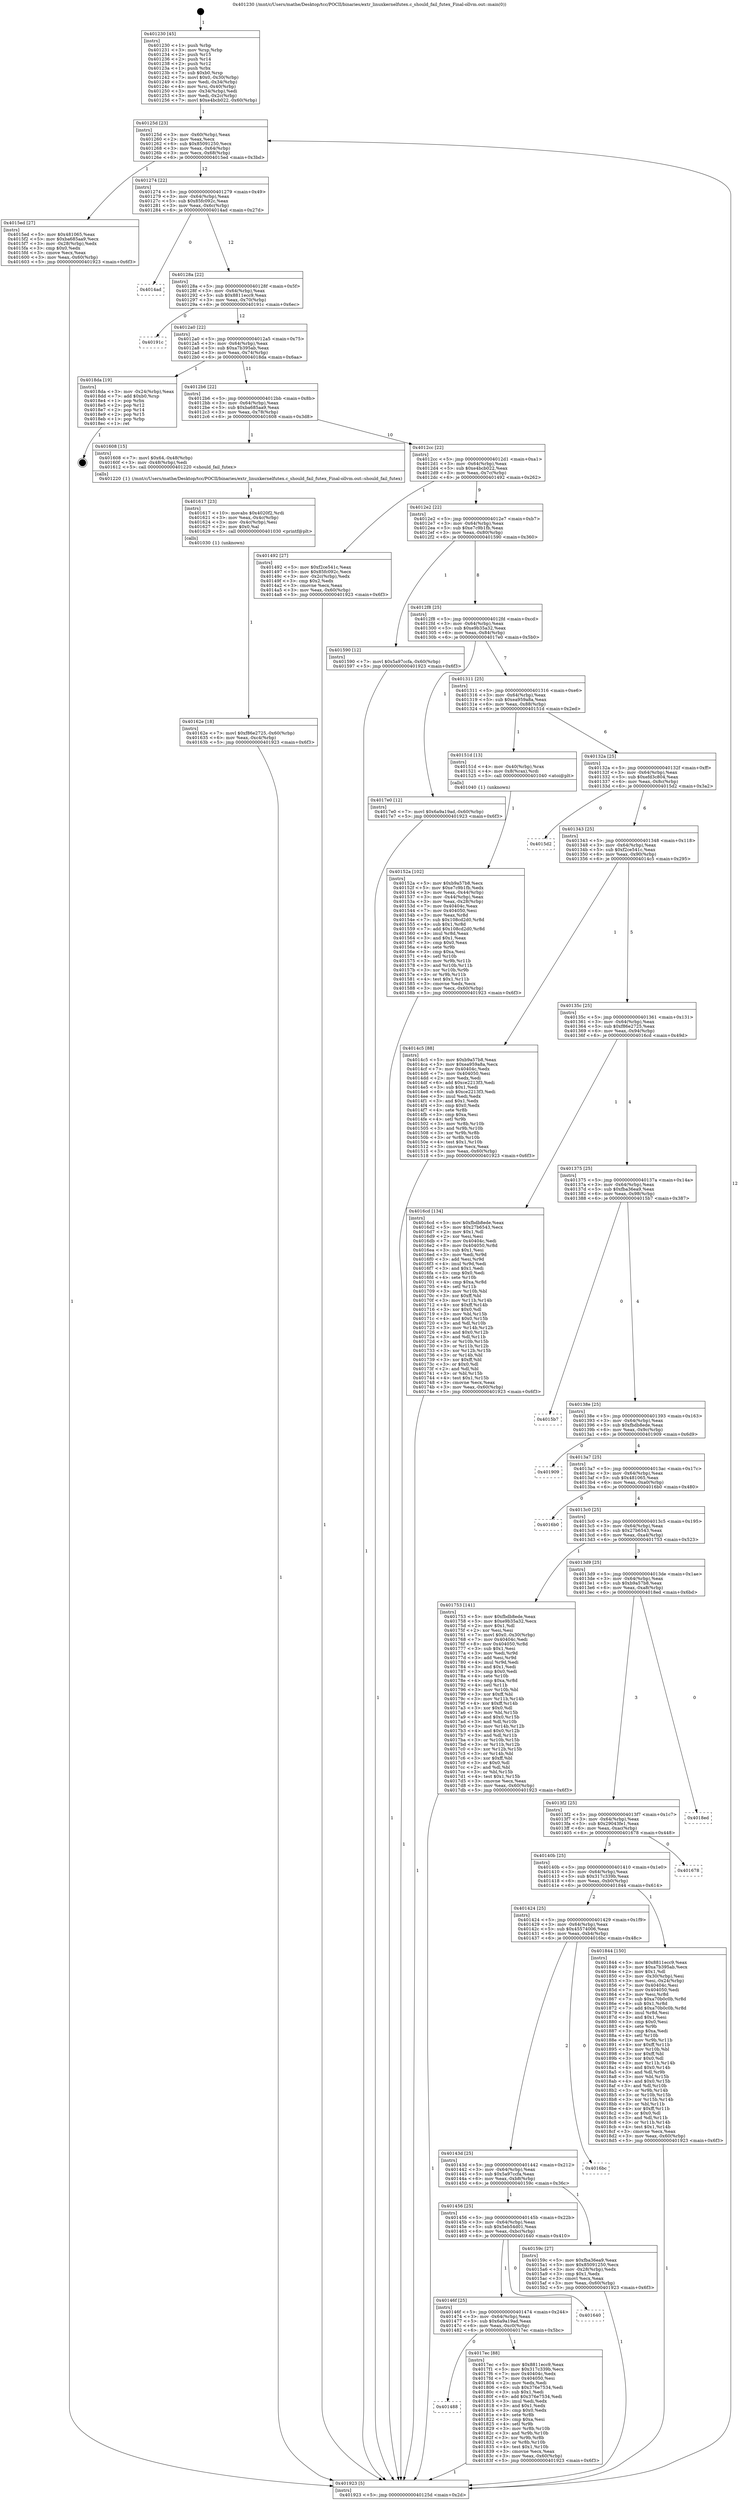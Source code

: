 digraph "0x401230" {
  label = "0x401230 (/mnt/c/Users/mathe/Desktop/tcc/POCII/binaries/extr_linuxkernelfutex.c_should_fail_futex_Final-ollvm.out::main(0))"
  labelloc = "t"
  node[shape=record]

  Entry [label="",width=0.3,height=0.3,shape=circle,fillcolor=black,style=filled]
  "0x40125d" [label="{
     0x40125d [23]\l
     | [instrs]\l
     &nbsp;&nbsp;0x40125d \<+3\>: mov -0x60(%rbp),%eax\l
     &nbsp;&nbsp;0x401260 \<+2\>: mov %eax,%ecx\l
     &nbsp;&nbsp;0x401262 \<+6\>: sub $0x85091250,%ecx\l
     &nbsp;&nbsp;0x401268 \<+3\>: mov %eax,-0x64(%rbp)\l
     &nbsp;&nbsp;0x40126b \<+3\>: mov %ecx,-0x68(%rbp)\l
     &nbsp;&nbsp;0x40126e \<+6\>: je 00000000004015ed \<main+0x3bd\>\l
  }"]
  "0x4015ed" [label="{
     0x4015ed [27]\l
     | [instrs]\l
     &nbsp;&nbsp;0x4015ed \<+5\>: mov $0x481065,%eax\l
     &nbsp;&nbsp;0x4015f2 \<+5\>: mov $0xba685aa9,%ecx\l
     &nbsp;&nbsp;0x4015f7 \<+3\>: mov -0x28(%rbp),%edx\l
     &nbsp;&nbsp;0x4015fa \<+3\>: cmp $0x0,%edx\l
     &nbsp;&nbsp;0x4015fd \<+3\>: cmove %ecx,%eax\l
     &nbsp;&nbsp;0x401600 \<+3\>: mov %eax,-0x60(%rbp)\l
     &nbsp;&nbsp;0x401603 \<+5\>: jmp 0000000000401923 \<main+0x6f3\>\l
  }"]
  "0x401274" [label="{
     0x401274 [22]\l
     | [instrs]\l
     &nbsp;&nbsp;0x401274 \<+5\>: jmp 0000000000401279 \<main+0x49\>\l
     &nbsp;&nbsp;0x401279 \<+3\>: mov -0x64(%rbp),%eax\l
     &nbsp;&nbsp;0x40127c \<+5\>: sub $0x85fc092c,%eax\l
     &nbsp;&nbsp;0x401281 \<+3\>: mov %eax,-0x6c(%rbp)\l
     &nbsp;&nbsp;0x401284 \<+6\>: je 00000000004014ad \<main+0x27d\>\l
  }"]
  Exit [label="",width=0.3,height=0.3,shape=circle,fillcolor=black,style=filled,peripheries=2]
  "0x4014ad" [label="{
     0x4014ad\l
  }", style=dashed]
  "0x40128a" [label="{
     0x40128a [22]\l
     | [instrs]\l
     &nbsp;&nbsp;0x40128a \<+5\>: jmp 000000000040128f \<main+0x5f\>\l
     &nbsp;&nbsp;0x40128f \<+3\>: mov -0x64(%rbp),%eax\l
     &nbsp;&nbsp;0x401292 \<+5\>: sub $0x8811ecc9,%eax\l
     &nbsp;&nbsp;0x401297 \<+3\>: mov %eax,-0x70(%rbp)\l
     &nbsp;&nbsp;0x40129a \<+6\>: je 000000000040191c \<main+0x6ec\>\l
  }"]
  "0x401488" [label="{
     0x401488\l
  }", style=dashed]
  "0x40191c" [label="{
     0x40191c\l
  }", style=dashed]
  "0x4012a0" [label="{
     0x4012a0 [22]\l
     | [instrs]\l
     &nbsp;&nbsp;0x4012a0 \<+5\>: jmp 00000000004012a5 \<main+0x75\>\l
     &nbsp;&nbsp;0x4012a5 \<+3\>: mov -0x64(%rbp),%eax\l
     &nbsp;&nbsp;0x4012a8 \<+5\>: sub $0xa7b395ab,%eax\l
     &nbsp;&nbsp;0x4012ad \<+3\>: mov %eax,-0x74(%rbp)\l
     &nbsp;&nbsp;0x4012b0 \<+6\>: je 00000000004018da \<main+0x6aa\>\l
  }"]
  "0x4017ec" [label="{
     0x4017ec [88]\l
     | [instrs]\l
     &nbsp;&nbsp;0x4017ec \<+5\>: mov $0x8811ecc9,%eax\l
     &nbsp;&nbsp;0x4017f1 \<+5\>: mov $0x317c339b,%ecx\l
     &nbsp;&nbsp;0x4017f6 \<+7\>: mov 0x40404c,%edx\l
     &nbsp;&nbsp;0x4017fd \<+7\>: mov 0x404050,%esi\l
     &nbsp;&nbsp;0x401804 \<+2\>: mov %edx,%edi\l
     &nbsp;&nbsp;0x401806 \<+6\>: sub $0x376e7534,%edi\l
     &nbsp;&nbsp;0x40180c \<+3\>: sub $0x1,%edi\l
     &nbsp;&nbsp;0x40180f \<+6\>: add $0x376e7534,%edi\l
     &nbsp;&nbsp;0x401815 \<+3\>: imul %edi,%edx\l
     &nbsp;&nbsp;0x401818 \<+3\>: and $0x1,%edx\l
     &nbsp;&nbsp;0x40181b \<+3\>: cmp $0x0,%edx\l
     &nbsp;&nbsp;0x40181e \<+4\>: sete %r8b\l
     &nbsp;&nbsp;0x401822 \<+3\>: cmp $0xa,%esi\l
     &nbsp;&nbsp;0x401825 \<+4\>: setl %r9b\l
     &nbsp;&nbsp;0x401829 \<+3\>: mov %r8b,%r10b\l
     &nbsp;&nbsp;0x40182c \<+3\>: and %r9b,%r10b\l
     &nbsp;&nbsp;0x40182f \<+3\>: xor %r9b,%r8b\l
     &nbsp;&nbsp;0x401832 \<+3\>: or %r8b,%r10b\l
     &nbsp;&nbsp;0x401835 \<+4\>: test $0x1,%r10b\l
     &nbsp;&nbsp;0x401839 \<+3\>: cmovne %ecx,%eax\l
     &nbsp;&nbsp;0x40183c \<+3\>: mov %eax,-0x60(%rbp)\l
     &nbsp;&nbsp;0x40183f \<+5\>: jmp 0000000000401923 \<main+0x6f3\>\l
  }"]
  "0x4018da" [label="{
     0x4018da [19]\l
     | [instrs]\l
     &nbsp;&nbsp;0x4018da \<+3\>: mov -0x24(%rbp),%eax\l
     &nbsp;&nbsp;0x4018dd \<+7\>: add $0xb0,%rsp\l
     &nbsp;&nbsp;0x4018e4 \<+1\>: pop %rbx\l
     &nbsp;&nbsp;0x4018e5 \<+2\>: pop %r12\l
     &nbsp;&nbsp;0x4018e7 \<+2\>: pop %r14\l
     &nbsp;&nbsp;0x4018e9 \<+2\>: pop %r15\l
     &nbsp;&nbsp;0x4018eb \<+1\>: pop %rbp\l
     &nbsp;&nbsp;0x4018ec \<+1\>: ret\l
  }"]
  "0x4012b6" [label="{
     0x4012b6 [22]\l
     | [instrs]\l
     &nbsp;&nbsp;0x4012b6 \<+5\>: jmp 00000000004012bb \<main+0x8b\>\l
     &nbsp;&nbsp;0x4012bb \<+3\>: mov -0x64(%rbp),%eax\l
     &nbsp;&nbsp;0x4012be \<+5\>: sub $0xba685aa9,%eax\l
     &nbsp;&nbsp;0x4012c3 \<+3\>: mov %eax,-0x78(%rbp)\l
     &nbsp;&nbsp;0x4012c6 \<+6\>: je 0000000000401608 \<main+0x3d8\>\l
  }"]
  "0x40146f" [label="{
     0x40146f [25]\l
     | [instrs]\l
     &nbsp;&nbsp;0x40146f \<+5\>: jmp 0000000000401474 \<main+0x244\>\l
     &nbsp;&nbsp;0x401474 \<+3\>: mov -0x64(%rbp),%eax\l
     &nbsp;&nbsp;0x401477 \<+5\>: sub $0x6a9a19ad,%eax\l
     &nbsp;&nbsp;0x40147c \<+6\>: mov %eax,-0xc0(%rbp)\l
     &nbsp;&nbsp;0x401482 \<+6\>: je 00000000004017ec \<main+0x5bc\>\l
  }"]
  "0x401608" [label="{
     0x401608 [15]\l
     | [instrs]\l
     &nbsp;&nbsp;0x401608 \<+7\>: movl $0x64,-0x48(%rbp)\l
     &nbsp;&nbsp;0x40160f \<+3\>: mov -0x48(%rbp),%edi\l
     &nbsp;&nbsp;0x401612 \<+5\>: call 0000000000401220 \<should_fail_futex\>\l
     | [calls]\l
     &nbsp;&nbsp;0x401220 \{1\} (/mnt/c/Users/mathe/Desktop/tcc/POCII/binaries/extr_linuxkernelfutex.c_should_fail_futex_Final-ollvm.out::should_fail_futex)\l
  }"]
  "0x4012cc" [label="{
     0x4012cc [22]\l
     | [instrs]\l
     &nbsp;&nbsp;0x4012cc \<+5\>: jmp 00000000004012d1 \<main+0xa1\>\l
     &nbsp;&nbsp;0x4012d1 \<+3\>: mov -0x64(%rbp),%eax\l
     &nbsp;&nbsp;0x4012d4 \<+5\>: sub $0xe4bcb022,%eax\l
     &nbsp;&nbsp;0x4012d9 \<+3\>: mov %eax,-0x7c(%rbp)\l
     &nbsp;&nbsp;0x4012dc \<+6\>: je 0000000000401492 \<main+0x262\>\l
  }"]
  "0x401640" [label="{
     0x401640\l
  }", style=dashed]
  "0x401492" [label="{
     0x401492 [27]\l
     | [instrs]\l
     &nbsp;&nbsp;0x401492 \<+5\>: mov $0xf2ce541c,%eax\l
     &nbsp;&nbsp;0x401497 \<+5\>: mov $0x85fc092c,%ecx\l
     &nbsp;&nbsp;0x40149c \<+3\>: mov -0x2c(%rbp),%edx\l
     &nbsp;&nbsp;0x40149f \<+3\>: cmp $0x2,%edx\l
     &nbsp;&nbsp;0x4014a2 \<+3\>: cmovne %ecx,%eax\l
     &nbsp;&nbsp;0x4014a5 \<+3\>: mov %eax,-0x60(%rbp)\l
     &nbsp;&nbsp;0x4014a8 \<+5\>: jmp 0000000000401923 \<main+0x6f3\>\l
  }"]
  "0x4012e2" [label="{
     0x4012e2 [22]\l
     | [instrs]\l
     &nbsp;&nbsp;0x4012e2 \<+5\>: jmp 00000000004012e7 \<main+0xb7\>\l
     &nbsp;&nbsp;0x4012e7 \<+3\>: mov -0x64(%rbp),%eax\l
     &nbsp;&nbsp;0x4012ea \<+5\>: sub $0xe7c9b1fb,%eax\l
     &nbsp;&nbsp;0x4012ef \<+3\>: mov %eax,-0x80(%rbp)\l
     &nbsp;&nbsp;0x4012f2 \<+6\>: je 0000000000401590 \<main+0x360\>\l
  }"]
  "0x401923" [label="{
     0x401923 [5]\l
     | [instrs]\l
     &nbsp;&nbsp;0x401923 \<+5\>: jmp 000000000040125d \<main+0x2d\>\l
  }"]
  "0x401230" [label="{
     0x401230 [45]\l
     | [instrs]\l
     &nbsp;&nbsp;0x401230 \<+1\>: push %rbp\l
     &nbsp;&nbsp;0x401231 \<+3\>: mov %rsp,%rbp\l
     &nbsp;&nbsp;0x401234 \<+2\>: push %r15\l
     &nbsp;&nbsp;0x401236 \<+2\>: push %r14\l
     &nbsp;&nbsp;0x401238 \<+2\>: push %r12\l
     &nbsp;&nbsp;0x40123a \<+1\>: push %rbx\l
     &nbsp;&nbsp;0x40123b \<+7\>: sub $0xb0,%rsp\l
     &nbsp;&nbsp;0x401242 \<+7\>: movl $0x0,-0x30(%rbp)\l
     &nbsp;&nbsp;0x401249 \<+3\>: mov %edi,-0x34(%rbp)\l
     &nbsp;&nbsp;0x40124c \<+4\>: mov %rsi,-0x40(%rbp)\l
     &nbsp;&nbsp;0x401250 \<+3\>: mov -0x34(%rbp),%edi\l
     &nbsp;&nbsp;0x401253 \<+3\>: mov %edi,-0x2c(%rbp)\l
     &nbsp;&nbsp;0x401256 \<+7\>: movl $0xe4bcb022,-0x60(%rbp)\l
  }"]
  "0x40162e" [label="{
     0x40162e [18]\l
     | [instrs]\l
     &nbsp;&nbsp;0x40162e \<+7\>: movl $0xf86e2725,-0x60(%rbp)\l
     &nbsp;&nbsp;0x401635 \<+6\>: mov %eax,-0xc4(%rbp)\l
     &nbsp;&nbsp;0x40163b \<+5\>: jmp 0000000000401923 \<main+0x6f3\>\l
  }"]
  "0x401590" [label="{
     0x401590 [12]\l
     | [instrs]\l
     &nbsp;&nbsp;0x401590 \<+7\>: movl $0x5a97ccfa,-0x60(%rbp)\l
     &nbsp;&nbsp;0x401597 \<+5\>: jmp 0000000000401923 \<main+0x6f3\>\l
  }"]
  "0x4012f8" [label="{
     0x4012f8 [25]\l
     | [instrs]\l
     &nbsp;&nbsp;0x4012f8 \<+5\>: jmp 00000000004012fd \<main+0xcd\>\l
     &nbsp;&nbsp;0x4012fd \<+3\>: mov -0x64(%rbp),%eax\l
     &nbsp;&nbsp;0x401300 \<+5\>: sub $0xe9b35a32,%eax\l
     &nbsp;&nbsp;0x401305 \<+6\>: mov %eax,-0x84(%rbp)\l
     &nbsp;&nbsp;0x40130b \<+6\>: je 00000000004017e0 \<main+0x5b0\>\l
  }"]
  "0x401617" [label="{
     0x401617 [23]\l
     | [instrs]\l
     &nbsp;&nbsp;0x401617 \<+10\>: movabs $0x4020f2,%rdi\l
     &nbsp;&nbsp;0x401621 \<+3\>: mov %eax,-0x4c(%rbp)\l
     &nbsp;&nbsp;0x401624 \<+3\>: mov -0x4c(%rbp),%esi\l
     &nbsp;&nbsp;0x401627 \<+2\>: mov $0x0,%al\l
     &nbsp;&nbsp;0x401629 \<+5\>: call 0000000000401030 \<printf@plt\>\l
     | [calls]\l
     &nbsp;&nbsp;0x401030 \{1\} (unknown)\l
  }"]
  "0x4017e0" [label="{
     0x4017e0 [12]\l
     | [instrs]\l
     &nbsp;&nbsp;0x4017e0 \<+7\>: movl $0x6a9a19ad,-0x60(%rbp)\l
     &nbsp;&nbsp;0x4017e7 \<+5\>: jmp 0000000000401923 \<main+0x6f3\>\l
  }"]
  "0x401311" [label="{
     0x401311 [25]\l
     | [instrs]\l
     &nbsp;&nbsp;0x401311 \<+5\>: jmp 0000000000401316 \<main+0xe6\>\l
     &nbsp;&nbsp;0x401316 \<+3\>: mov -0x64(%rbp),%eax\l
     &nbsp;&nbsp;0x401319 \<+5\>: sub $0xea959a8a,%eax\l
     &nbsp;&nbsp;0x40131e \<+6\>: mov %eax,-0x88(%rbp)\l
     &nbsp;&nbsp;0x401324 \<+6\>: je 000000000040151d \<main+0x2ed\>\l
  }"]
  "0x401456" [label="{
     0x401456 [25]\l
     | [instrs]\l
     &nbsp;&nbsp;0x401456 \<+5\>: jmp 000000000040145b \<main+0x22b\>\l
     &nbsp;&nbsp;0x40145b \<+3\>: mov -0x64(%rbp),%eax\l
     &nbsp;&nbsp;0x40145e \<+5\>: sub $0x5eb54d01,%eax\l
     &nbsp;&nbsp;0x401463 \<+6\>: mov %eax,-0xbc(%rbp)\l
     &nbsp;&nbsp;0x401469 \<+6\>: je 0000000000401640 \<main+0x410\>\l
  }"]
  "0x40151d" [label="{
     0x40151d [13]\l
     | [instrs]\l
     &nbsp;&nbsp;0x40151d \<+4\>: mov -0x40(%rbp),%rax\l
     &nbsp;&nbsp;0x401521 \<+4\>: mov 0x8(%rax),%rdi\l
     &nbsp;&nbsp;0x401525 \<+5\>: call 0000000000401040 \<atoi@plt\>\l
     | [calls]\l
     &nbsp;&nbsp;0x401040 \{1\} (unknown)\l
  }"]
  "0x40132a" [label="{
     0x40132a [25]\l
     | [instrs]\l
     &nbsp;&nbsp;0x40132a \<+5\>: jmp 000000000040132f \<main+0xff\>\l
     &nbsp;&nbsp;0x40132f \<+3\>: mov -0x64(%rbp),%eax\l
     &nbsp;&nbsp;0x401332 \<+5\>: sub $0xefd3c804,%eax\l
     &nbsp;&nbsp;0x401337 \<+6\>: mov %eax,-0x8c(%rbp)\l
     &nbsp;&nbsp;0x40133d \<+6\>: je 00000000004015d2 \<main+0x3a2\>\l
  }"]
  "0x40159c" [label="{
     0x40159c [27]\l
     | [instrs]\l
     &nbsp;&nbsp;0x40159c \<+5\>: mov $0xfba36ea9,%eax\l
     &nbsp;&nbsp;0x4015a1 \<+5\>: mov $0x85091250,%ecx\l
     &nbsp;&nbsp;0x4015a6 \<+3\>: mov -0x28(%rbp),%edx\l
     &nbsp;&nbsp;0x4015a9 \<+3\>: cmp $0x1,%edx\l
     &nbsp;&nbsp;0x4015ac \<+3\>: cmovl %ecx,%eax\l
     &nbsp;&nbsp;0x4015af \<+3\>: mov %eax,-0x60(%rbp)\l
     &nbsp;&nbsp;0x4015b2 \<+5\>: jmp 0000000000401923 \<main+0x6f3\>\l
  }"]
  "0x4015d2" [label="{
     0x4015d2\l
  }", style=dashed]
  "0x401343" [label="{
     0x401343 [25]\l
     | [instrs]\l
     &nbsp;&nbsp;0x401343 \<+5\>: jmp 0000000000401348 \<main+0x118\>\l
     &nbsp;&nbsp;0x401348 \<+3\>: mov -0x64(%rbp),%eax\l
     &nbsp;&nbsp;0x40134b \<+5\>: sub $0xf2ce541c,%eax\l
     &nbsp;&nbsp;0x401350 \<+6\>: mov %eax,-0x90(%rbp)\l
     &nbsp;&nbsp;0x401356 \<+6\>: je 00000000004014c5 \<main+0x295\>\l
  }"]
  "0x40143d" [label="{
     0x40143d [25]\l
     | [instrs]\l
     &nbsp;&nbsp;0x40143d \<+5\>: jmp 0000000000401442 \<main+0x212\>\l
     &nbsp;&nbsp;0x401442 \<+3\>: mov -0x64(%rbp),%eax\l
     &nbsp;&nbsp;0x401445 \<+5\>: sub $0x5a97ccfa,%eax\l
     &nbsp;&nbsp;0x40144a \<+6\>: mov %eax,-0xb8(%rbp)\l
     &nbsp;&nbsp;0x401450 \<+6\>: je 000000000040159c \<main+0x36c\>\l
  }"]
  "0x4014c5" [label="{
     0x4014c5 [88]\l
     | [instrs]\l
     &nbsp;&nbsp;0x4014c5 \<+5\>: mov $0xb9a57b8,%eax\l
     &nbsp;&nbsp;0x4014ca \<+5\>: mov $0xea959a8a,%ecx\l
     &nbsp;&nbsp;0x4014cf \<+7\>: mov 0x40404c,%edx\l
     &nbsp;&nbsp;0x4014d6 \<+7\>: mov 0x404050,%esi\l
     &nbsp;&nbsp;0x4014dd \<+2\>: mov %edx,%edi\l
     &nbsp;&nbsp;0x4014df \<+6\>: add $0xce2213f3,%edi\l
     &nbsp;&nbsp;0x4014e5 \<+3\>: sub $0x1,%edi\l
     &nbsp;&nbsp;0x4014e8 \<+6\>: sub $0xce2213f3,%edi\l
     &nbsp;&nbsp;0x4014ee \<+3\>: imul %edi,%edx\l
     &nbsp;&nbsp;0x4014f1 \<+3\>: and $0x1,%edx\l
     &nbsp;&nbsp;0x4014f4 \<+3\>: cmp $0x0,%edx\l
     &nbsp;&nbsp;0x4014f7 \<+4\>: sete %r8b\l
     &nbsp;&nbsp;0x4014fb \<+3\>: cmp $0xa,%esi\l
     &nbsp;&nbsp;0x4014fe \<+4\>: setl %r9b\l
     &nbsp;&nbsp;0x401502 \<+3\>: mov %r8b,%r10b\l
     &nbsp;&nbsp;0x401505 \<+3\>: and %r9b,%r10b\l
     &nbsp;&nbsp;0x401508 \<+3\>: xor %r9b,%r8b\l
     &nbsp;&nbsp;0x40150b \<+3\>: or %r8b,%r10b\l
     &nbsp;&nbsp;0x40150e \<+4\>: test $0x1,%r10b\l
     &nbsp;&nbsp;0x401512 \<+3\>: cmovne %ecx,%eax\l
     &nbsp;&nbsp;0x401515 \<+3\>: mov %eax,-0x60(%rbp)\l
     &nbsp;&nbsp;0x401518 \<+5\>: jmp 0000000000401923 \<main+0x6f3\>\l
  }"]
  "0x40135c" [label="{
     0x40135c [25]\l
     | [instrs]\l
     &nbsp;&nbsp;0x40135c \<+5\>: jmp 0000000000401361 \<main+0x131\>\l
     &nbsp;&nbsp;0x401361 \<+3\>: mov -0x64(%rbp),%eax\l
     &nbsp;&nbsp;0x401364 \<+5\>: sub $0xf86e2725,%eax\l
     &nbsp;&nbsp;0x401369 \<+6\>: mov %eax,-0x94(%rbp)\l
     &nbsp;&nbsp;0x40136f \<+6\>: je 00000000004016cd \<main+0x49d\>\l
  }"]
  "0x40152a" [label="{
     0x40152a [102]\l
     | [instrs]\l
     &nbsp;&nbsp;0x40152a \<+5\>: mov $0xb9a57b8,%ecx\l
     &nbsp;&nbsp;0x40152f \<+5\>: mov $0xe7c9b1fb,%edx\l
     &nbsp;&nbsp;0x401534 \<+3\>: mov %eax,-0x44(%rbp)\l
     &nbsp;&nbsp;0x401537 \<+3\>: mov -0x44(%rbp),%eax\l
     &nbsp;&nbsp;0x40153a \<+3\>: mov %eax,-0x28(%rbp)\l
     &nbsp;&nbsp;0x40153d \<+7\>: mov 0x40404c,%eax\l
     &nbsp;&nbsp;0x401544 \<+7\>: mov 0x404050,%esi\l
     &nbsp;&nbsp;0x40154b \<+3\>: mov %eax,%r8d\l
     &nbsp;&nbsp;0x40154e \<+7\>: sub $0x108cd2d0,%r8d\l
     &nbsp;&nbsp;0x401555 \<+4\>: sub $0x1,%r8d\l
     &nbsp;&nbsp;0x401559 \<+7\>: add $0x108cd2d0,%r8d\l
     &nbsp;&nbsp;0x401560 \<+4\>: imul %r8d,%eax\l
     &nbsp;&nbsp;0x401564 \<+3\>: and $0x1,%eax\l
     &nbsp;&nbsp;0x401567 \<+3\>: cmp $0x0,%eax\l
     &nbsp;&nbsp;0x40156a \<+4\>: sete %r9b\l
     &nbsp;&nbsp;0x40156e \<+3\>: cmp $0xa,%esi\l
     &nbsp;&nbsp;0x401571 \<+4\>: setl %r10b\l
     &nbsp;&nbsp;0x401575 \<+3\>: mov %r9b,%r11b\l
     &nbsp;&nbsp;0x401578 \<+3\>: and %r10b,%r11b\l
     &nbsp;&nbsp;0x40157b \<+3\>: xor %r10b,%r9b\l
     &nbsp;&nbsp;0x40157e \<+3\>: or %r9b,%r11b\l
     &nbsp;&nbsp;0x401581 \<+4\>: test $0x1,%r11b\l
     &nbsp;&nbsp;0x401585 \<+3\>: cmovne %edx,%ecx\l
     &nbsp;&nbsp;0x401588 \<+3\>: mov %ecx,-0x60(%rbp)\l
     &nbsp;&nbsp;0x40158b \<+5\>: jmp 0000000000401923 \<main+0x6f3\>\l
  }"]
  "0x4016bc" [label="{
     0x4016bc\l
  }", style=dashed]
  "0x4016cd" [label="{
     0x4016cd [134]\l
     | [instrs]\l
     &nbsp;&nbsp;0x4016cd \<+5\>: mov $0xfbdb8ede,%eax\l
     &nbsp;&nbsp;0x4016d2 \<+5\>: mov $0x27b6543,%ecx\l
     &nbsp;&nbsp;0x4016d7 \<+2\>: mov $0x1,%dl\l
     &nbsp;&nbsp;0x4016d9 \<+2\>: xor %esi,%esi\l
     &nbsp;&nbsp;0x4016db \<+7\>: mov 0x40404c,%edi\l
     &nbsp;&nbsp;0x4016e2 \<+8\>: mov 0x404050,%r8d\l
     &nbsp;&nbsp;0x4016ea \<+3\>: sub $0x1,%esi\l
     &nbsp;&nbsp;0x4016ed \<+3\>: mov %edi,%r9d\l
     &nbsp;&nbsp;0x4016f0 \<+3\>: add %esi,%r9d\l
     &nbsp;&nbsp;0x4016f3 \<+4\>: imul %r9d,%edi\l
     &nbsp;&nbsp;0x4016f7 \<+3\>: and $0x1,%edi\l
     &nbsp;&nbsp;0x4016fa \<+3\>: cmp $0x0,%edi\l
     &nbsp;&nbsp;0x4016fd \<+4\>: sete %r10b\l
     &nbsp;&nbsp;0x401701 \<+4\>: cmp $0xa,%r8d\l
     &nbsp;&nbsp;0x401705 \<+4\>: setl %r11b\l
     &nbsp;&nbsp;0x401709 \<+3\>: mov %r10b,%bl\l
     &nbsp;&nbsp;0x40170c \<+3\>: xor $0xff,%bl\l
     &nbsp;&nbsp;0x40170f \<+3\>: mov %r11b,%r14b\l
     &nbsp;&nbsp;0x401712 \<+4\>: xor $0xff,%r14b\l
     &nbsp;&nbsp;0x401716 \<+3\>: xor $0x0,%dl\l
     &nbsp;&nbsp;0x401719 \<+3\>: mov %bl,%r15b\l
     &nbsp;&nbsp;0x40171c \<+4\>: and $0x0,%r15b\l
     &nbsp;&nbsp;0x401720 \<+3\>: and %dl,%r10b\l
     &nbsp;&nbsp;0x401723 \<+3\>: mov %r14b,%r12b\l
     &nbsp;&nbsp;0x401726 \<+4\>: and $0x0,%r12b\l
     &nbsp;&nbsp;0x40172a \<+3\>: and %dl,%r11b\l
     &nbsp;&nbsp;0x40172d \<+3\>: or %r10b,%r15b\l
     &nbsp;&nbsp;0x401730 \<+3\>: or %r11b,%r12b\l
     &nbsp;&nbsp;0x401733 \<+3\>: xor %r12b,%r15b\l
     &nbsp;&nbsp;0x401736 \<+3\>: or %r14b,%bl\l
     &nbsp;&nbsp;0x401739 \<+3\>: xor $0xff,%bl\l
     &nbsp;&nbsp;0x40173c \<+3\>: or $0x0,%dl\l
     &nbsp;&nbsp;0x40173f \<+2\>: and %dl,%bl\l
     &nbsp;&nbsp;0x401741 \<+3\>: or %bl,%r15b\l
     &nbsp;&nbsp;0x401744 \<+4\>: test $0x1,%r15b\l
     &nbsp;&nbsp;0x401748 \<+3\>: cmovne %ecx,%eax\l
     &nbsp;&nbsp;0x40174b \<+3\>: mov %eax,-0x60(%rbp)\l
     &nbsp;&nbsp;0x40174e \<+5\>: jmp 0000000000401923 \<main+0x6f3\>\l
  }"]
  "0x401375" [label="{
     0x401375 [25]\l
     | [instrs]\l
     &nbsp;&nbsp;0x401375 \<+5\>: jmp 000000000040137a \<main+0x14a\>\l
     &nbsp;&nbsp;0x40137a \<+3\>: mov -0x64(%rbp),%eax\l
     &nbsp;&nbsp;0x40137d \<+5\>: sub $0xfba36ea9,%eax\l
     &nbsp;&nbsp;0x401382 \<+6\>: mov %eax,-0x98(%rbp)\l
     &nbsp;&nbsp;0x401388 \<+6\>: je 00000000004015b7 \<main+0x387\>\l
  }"]
  "0x401424" [label="{
     0x401424 [25]\l
     | [instrs]\l
     &nbsp;&nbsp;0x401424 \<+5\>: jmp 0000000000401429 \<main+0x1f9\>\l
     &nbsp;&nbsp;0x401429 \<+3\>: mov -0x64(%rbp),%eax\l
     &nbsp;&nbsp;0x40142c \<+5\>: sub $0x45574006,%eax\l
     &nbsp;&nbsp;0x401431 \<+6\>: mov %eax,-0xb4(%rbp)\l
     &nbsp;&nbsp;0x401437 \<+6\>: je 00000000004016bc \<main+0x48c\>\l
  }"]
  "0x4015b7" [label="{
     0x4015b7\l
  }", style=dashed]
  "0x40138e" [label="{
     0x40138e [25]\l
     | [instrs]\l
     &nbsp;&nbsp;0x40138e \<+5\>: jmp 0000000000401393 \<main+0x163\>\l
     &nbsp;&nbsp;0x401393 \<+3\>: mov -0x64(%rbp),%eax\l
     &nbsp;&nbsp;0x401396 \<+5\>: sub $0xfbdb8ede,%eax\l
     &nbsp;&nbsp;0x40139b \<+6\>: mov %eax,-0x9c(%rbp)\l
     &nbsp;&nbsp;0x4013a1 \<+6\>: je 0000000000401909 \<main+0x6d9\>\l
  }"]
  "0x401844" [label="{
     0x401844 [150]\l
     | [instrs]\l
     &nbsp;&nbsp;0x401844 \<+5\>: mov $0x8811ecc9,%eax\l
     &nbsp;&nbsp;0x401849 \<+5\>: mov $0xa7b395ab,%ecx\l
     &nbsp;&nbsp;0x40184e \<+2\>: mov $0x1,%dl\l
     &nbsp;&nbsp;0x401850 \<+3\>: mov -0x30(%rbp),%esi\l
     &nbsp;&nbsp;0x401853 \<+3\>: mov %esi,-0x24(%rbp)\l
     &nbsp;&nbsp;0x401856 \<+7\>: mov 0x40404c,%esi\l
     &nbsp;&nbsp;0x40185d \<+7\>: mov 0x404050,%edi\l
     &nbsp;&nbsp;0x401864 \<+3\>: mov %esi,%r8d\l
     &nbsp;&nbsp;0x401867 \<+7\>: sub $0xa70b0c0b,%r8d\l
     &nbsp;&nbsp;0x40186e \<+4\>: sub $0x1,%r8d\l
     &nbsp;&nbsp;0x401872 \<+7\>: add $0xa70b0c0b,%r8d\l
     &nbsp;&nbsp;0x401879 \<+4\>: imul %r8d,%esi\l
     &nbsp;&nbsp;0x40187d \<+3\>: and $0x1,%esi\l
     &nbsp;&nbsp;0x401880 \<+3\>: cmp $0x0,%esi\l
     &nbsp;&nbsp;0x401883 \<+4\>: sete %r9b\l
     &nbsp;&nbsp;0x401887 \<+3\>: cmp $0xa,%edi\l
     &nbsp;&nbsp;0x40188a \<+4\>: setl %r10b\l
     &nbsp;&nbsp;0x40188e \<+3\>: mov %r9b,%r11b\l
     &nbsp;&nbsp;0x401891 \<+4\>: xor $0xff,%r11b\l
     &nbsp;&nbsp;0x401895 \<+3\>: mov %r10b,%bl\l
     &nbsp;&nbsp;0x401898 \<+3\>: xor $0xff,%bl\l
     &nbsp;&nbsp;0x40189b \<+3\>: xor $0x0,%dl\l
     &nbsp;&nbsp;0x40189e \<+3\>: mov %r11b,%r14b\l
     &nbsp;&nbsp;0x4018a1 \<+4\>: and $0x0,%r14b\l
     &nbsp;&nbsp;0x4018a5 \<+3\>: and %dl,%r9b\l
     &nbsp;&nbsp;0x4018a8 \<+3\>: mov %bl,%r15b\l
     &nbsp;&nbsp;0x4018ab \<+4\>: and $0x0,%r15b\l
     &nbsp;&nbsp;0x4018af \<+3\>: and %dl,%r10b\l
     &nbsp;&nbsp;0x4018b2 \<+3\>: or %r9b,%r14b\l
     &nbsp;&nbsp;0x4018b5 \<+3\>: or %r10b,%r15b\l
     &nbsp;&nbsp;0x4018b8 \<+3\>: xor %r15b,%r14b\l
     &nbsp;&nbsp;0x4018bb \<+3\>: or %bl,%r11b\l
     &nbsp;&nbsp;0x4018be \<+4\>: xor $0xff,%r11b\l
     &nbsp;&nbsp;0x4018c2 \<+3\>: or $0x0,%dl\l
     &nbsp;&nbsp;0x4018c5 \<+3\>: and %dl,%r11b\l
     &nbsp;&nbsp;0x4018c8 \<+3\>: or %r11b,%r14b\l
     &nbsp;&nbsp;0x4018cb \<+4\>: test $0x1,%r14b\l
     &nbsp;&nbsp;0x4018cf \<+3\>: cmovne %ecx,%eax\l
     &nbsp;&nbsp;0x4018d2 \<+3\>: mov %eax,-0x60(%rbp)\l
     &nbsp;&nbsp;0x4018d5 \<+5\>: jmp 0000000000401923 \<main+0x6f3\>\l
  }"]
  "0x401909" [label="{
     0x401909\l
  }", style=dashed]
  "0x4013a7" [label="{
     0x4013a7 [25]\l
     | [instrs]\l
     &nbsp;&nbsp;0x4013a7 \<+5\>: jmp 00000000004013ac \<main+0x17c\>\l
     &nbsp;&nbsp;0x4013ac \<+3\>: mov -0x64(%rbp),%eax\l
     &nbsp;&nbsp;0x4013af \<+5\>: sub $0x481065,%eax\l
     &nbsp;&nbsp;0x4013b4 \<+6\>: mov %eax,-0xa0(%rbp)\l
     &nbsp;&nbsp;0x4013ba \<+6\>: je 00000000004016b0 \<main+0x480\>\l
  }"]
  "0x40140b" [label="{
     0x40140b [25]\l
     | [instrs]\l
     &nbsp;&nbsp;0x40140b \<+5\>: jmp 0000000000401410 \<main+0x1e0\>\l
     &nbsp;&nbsp;0x401410 \<+3\>: mov -0x64(%rbp),%eax\l
     &nbsp;&nbsp;0x401413 \<+5\>: sub $0x317c339b,%eax\l
     &nbsp;&nbsp;0x401418 \<+6\>: mov %eax,-0xb0(%rbp)\l
     &nbsp;&nbsp;0x40141e \<+6\>: je 0000000000401844 \<main+0x614\>\l
  }"]
  "0x4016b0" [label="{
     0x4016b0\l
  }", style=dashed]
  "0x4013c0" [label="{
     0x4013c0 [25]\l
     | [instrs]\l
     &nbsp;&nbsp;0x4013c0 \<+5\>: jmp 00000000004013c5 \<main+0x195\>\l
     &nbsp;&nbsp;0x4013c5 \<+3\>: mov -0x64(%rbp),%eax\l
     &nbsp;&nbsp;0x4013c8 \<+5\>: sub $0x27b6543,%eax\l
     &nbsp;&nbsp;0x4013cd \<+6\>: mov %eax,-0xa4(%rbp)\l
     &nbsp;&nbsp;0x4013d3 \<+6\>: je 0000000000401753 \<main+0x523\>\l
  }"]
  "0x401678" [label="{
     0x401678\l
  }", style=dashed]
  "0x401753" [label="{
     0x401753 [141]\l
     | [instrs]\l
     &nbsp;&nbsp;0x401753 \<+5\>: mov $0xfbdb8ede,%eax\l
     &nbsp;&nbsp;0x401758 \<+5\>: mov $0xe9b35a32,%ecx\l
     &nbsp;&nbsp;0x40175d \<+2\>: mov $0x1,%dl\l
     &nbsp;&nbsp;0x40175f \<+2\>: xor %esi,%esi\l
     &nbsp;&nbsp;0x401761 \<+7\>: movl $0x0,-0x30(%rbp)\l
     &nbsp;&nbsp;0x401768 \<+7\>: mov 0x40404c,%edi\l
     &nbsp;&nbsp;0x40176f \<+8\>: mov 0x404050,%r8d\l
     &nbsp;&nbsp;0x401777 \<+3\>: sub $0x1,%esi\l
     &nbsp;&nbsp;0x40177a \<+3\>: mov %edi,%r9d\l
     &nbsp;&nbsp;0x40177d \<+3\>: add %esi,%r9d\l
     &nbsp;&nbsp;0x401780 \<+4\>: imul %r9d,%edi\l
     &nbsp;&nbsp;0x401784 \<+3\>: and $0x1,%edi\l
     &nbsp;&nbsp;0x401787 \<+3\>: cmp $0x0,%edi\l
     &nbsp;&nbsp;0x40178a \<+4\>: sete %r10b\l
     &nbsp;&nbsp;0x40178e \<+4\>: cmp $0xa,%r8d\l
     &nbsp;&nbsp;0x401792 \<+4\>: setl %r11b\l
     &nbsp;&nbsp;0x401796 \<+3\>: mov %r10b,%bl\l
     &nbsp;&nbsp;0x401799 \<+3\>: xor $0xff,%bl\l
     &nbsp;&nbsp;0x40179c \<+3\>: mov %r11b,%r14b\l
     &nbsp;&nbsp;0x40179f \<+4\>: xor $0xff,%r14b\l
     &nbsp;&nbsp;0x4017a3 \<+3\>: xor $0x0,%dl\l
     &nbsp;&nbsp;0x4017a6 \<+3\>: mov %bl,%r15b\l
     &nbsp;&nbsp;0x4017a9 \<+4\>: and $0x0,%r15b\l
     &nbsp;&nbsp;0x4017ad \<+3\>: and %dl,%r10b\l
     &nbsp;&nbsp;0x4017b0 \<+3\>: mov %r14b,%r12b\l
     &nbsp;&nbsp;0x4017b3 \<+4\>: and $0x0,%r12b\l
     &nbsp;&nbsp;0x4017b7 \<+3\>: and %dl,%r11b\l
     &nbsp;&nbsp;0x4017ba \<+3\>: or %r10b,%r15b\l
     &nbsp;&nbsp;0x4017bd \<+3\>: or %r11b,%r12b\l
     &nbsp;&nbsp;0x4017c0 \<+3\>: xor %r12b,%r15b\l
     &nbsp;&nbsp;0x4017c3 \<+3\>: or %r14b,%bl\l
     &nbsp;&nbsp;0x4017c6 \<+3\>: xor $0xff,%bl\l
     &nbsp;&nbsp;0x4017c9 \<+3\>: or $0x0,%dl\l
     &nbsp;&nbsp;0x4017cc \<+2\>: and %dl,%bl\l
     &nbsp;&nbsp;0x4017ce \<+3\>: or %bl,%r15b\l
     &nbsp;&nbsp;0x4017d1 \<+4\>: test $0x1,%r15b\l
     &nbsp;&nbsp;0x4017d5 \<+3\>: cmovne %ecx,%eax\l
     &nbsp;&nbsp;0x4017d8 \<+3\>: mov %eax,-0x60(%rbp)\l
     &nbsp;&nbsp;0x4017db \<+5\>: jmp 0000000000401923 \<main+0x6f3\>\l
  }"]
  "0x4013d9" [label="{
     0x4013d9 [25]\l
     | [instrs]\l
     &nbsp;&nbsp;0x4013d9 \<+5\>: jmp 00000000004013de \<main+0x1ae\>\l
     &nbsp;&nbsp;0x4013de \<+3\>: mov -0x64(%rbp),%eax\l
     &nbsp;&nbsp;0x4013e1 \<+5\>: sub $0xb9a57b8,%eax\l
     &nbsp;&nbsp;0x4013e6 \<+6\>: mov %eax,-0xa8(%rbp)\l
     &nbsp;&nbsp;0x4013ec \<+6\>: je 00000000004018ed \<main+0x6bd\>\l
  }"]
  "0x4013f2" [label="{
     0x4013f2 [25]\l
     | [instrs]\l
     &nbsp;&nbsp;0x4013f2 \<+5\>: jmp 00000000004013f7 \<main+0x1c7\>\l
     &nbsp;&nbsp;0x4013f7 \<+3\>: mov -0x64(%rbp),%eax\l
     &nbsp;&nbsp;0x4013fa \<+5\>: sub $0x29043fe1,%eax\l
     &nbsp;&nbsp;0x4013ff \<+6\>: mov %eax,-0xac(%rbp)\l
     &nbsp;&nbsp;0x401405 \<+6\>: je 0000000000401678 \<main+0x448\>\l
  }"]
  "0x4018ed" [label="{
     0x4018ed\l
  }", style=dashed]
  Entry -> "0x401230" [label=" 1"]
  "0x40125d" -> "0x4015ed" [label=" 1"]
  "0x40125d" -> "0x401274" [label=" 12"]
  "0x4018da" -> Exit [label=" 1"]
  "0x401274" -> "0x4014ad" [label=" 0"]
  "0x401274" -> "0x40128a" [label=" 12"]
  "0x401844" -> "0x401923" [label=" 1"]
  "0x40128a" -> "0x40191c" [label=" 0"]
  "0x40128a" -> "0x4012a0" [label=" 12"]
  "0x4017ec" -> "0x401923" [label=" 1"]
  "0x4012a0" -> "0x4018da" [label=" 1"]
  "0x4012a0" -> "0x4012b6" [label=" 11"]
  "0x40146f" -> "0x401488" [label=" 0"]
  "0x4012b6" -> "0x401608" [label=" 1"]
  "0x4012b6" -> "0x4012cc" [label=" 10"]
  "0x40146f" -> "0x4017ec" [label=" 1"]
  "0x4012cc" -> "0x401492" [label=" 1"]
  "0x4012cc" -> "0x4012e2" [label=" 9"]
  "0x401492" -> "0x401923" [label=" 1"]
  "0x401230" -> "0x40125d" [label=" 1"]
  "0x401923" -> "0x40125d" [label=" 12"]
  "0x401456" -> "0x40146f" [label=" 1"]
  "0x4012e2" -> "0x401590" [label=" 1"]
  "0x4012e2" -> "0x4012f8" [label=" 8"]
  "0x401456" -> "0x401640" [label=" 0"]
  "0x4012f8" -> "0x4017e0" [label=" 1"]
  "0x4012f8" -> "0x401311" [label=" 7"]
  "0x4017e0" -> "0x401923" [label=" 1"]
  "0x401311" -> "0x40151d" [label=" 1"]
  "0x401311" -> "0x40132a" [label=" 6"]
  "0x401753" -> "0x401923" [label=" 1"]
  "0x40132a" -> "0x4015d2" [label=" 0"]
  "0x40132a" -> "0x401343" [label=" 6"]
  "0x4016cd" -> "0x401923" [label=" 1"]
  "0x401343" -> "0x4014c5" [label=" 1"]
  "0x401343" -> "0x40135c" [label=" 5"]
  "0x4014c5" -> "0x401923" [label=" 1"]
  "0x40151d" -> "0x40152a" [label=" 1"]
  "0x40152a" -> "0x401923" [label=" 1"]
  "0x401590" -> "0x401923" [label=" 1"]
  "0x401617" -> "0x40162e" [label=" 1"]
  "0x40135c" -> "0x4016cd" [label=" 1"]
  "0x40135c" -> "0x401375" [label=" 4"]
  "0x401608" -> "0x401617" [label=" 1"]
  "0x401375" -> "0x4015b7" [label=" 0"]
  "0x401375" -> "0x40138e" [label=" 4"]
  "0x40159c" -> "0x401923" [label=" 1"]
  "0x40138e" -> "0x401909" [label=" 0"]
  "0x40138e" -> "0x4013a7" [label=" 4"]
  "0x40143d" -> "0x401456" [label=" 1"]
  "0x4013a7" -> "0x4016b0" [label=" 0"]
  "0x4013a7" -> "0x4013c0" [label=" 4"]
  "0x40162e" -> "0x401923" [label=" 1"]
  "0x4013c0" -> "0x401753" [label=" 1"]
  "0x4013c0" -> "0x4013d9" [label=" 3"]
  "0x401424" -> "0x40143d" [label=" 2"]
  "0x4013d9" -> "0x4018ed" [label=" 0"]
  "0x4013d9" -> "0x4013f2" [label=" 3"]
  "0x401424" -> "0x4016bc" [label=" 0"]
  "0x4013f2" -> "0x401678" [label=" 0"]
  "0x4013f2" -> "0x40140b" [label=" 3"]
  "0x40143d" -> "0x40159c" [label=" 1"]
  "0x40140b" -> "0x401844" [label=" 1"]
  "0x40140b" -> "0x401424" [label=" 2"]
  "0x4015ed" -> "0x401923" [label=" 1"]
}
